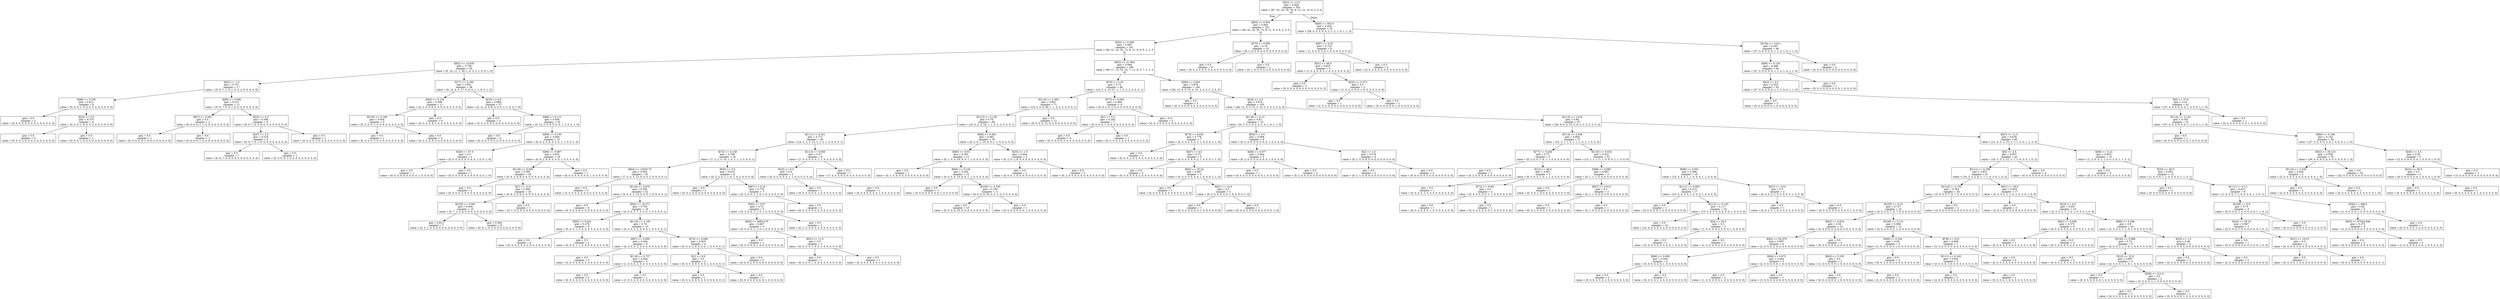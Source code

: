 digraph Tree {
node [shape=box] ;
0 [label="X[22] <= 13.5\ngini = 0.828\nsamples = 303\nvalue = [87, 32, 24, 16, 76, 8, 13, 10, 10, 9, 2, 4, 6\n6]"] ;
1 [label="X[83] <= 0.054\ngini = 0.843\nsamples = 251\nvalue = [49, 32, 24, 16, 72, 8, 11, 9, 8, 8, 2, 3, 5\n4]"] ;
0 -> 1 [labeldistance=2.5, labelangle=45, headlabel="True"] ;
2 [label="X[25] <= 0.408\ngini = 0.845\nsamples = 241\nvalue = [40, 31, 24, 16, 72, 8, 11, 9, 8, 8, 2, 3, 5\n4]"] ;
1 -> 2 ;
3 [label="X[62] <= 10.635\ngini = 0.756\nsamples = 55\nvalue = [0, 14, 11, 1, 20, 1, 0, 3, 3, 1, 0, 0, 1, 0]"] ;
2 -> 3 ;
4 [label="X[53] <= 1.5\ngini = 0.747\nsamples = 17\nvalue = [0, 0, 7, 1, 3, 1, 0, 3, 2, 0, 0, 0, 0, 0]"] ;
3 -> 4 ;
5 [label="X[89] <= 0.333\ngini = 0.611\nsamples = 6\nvalue = [0, 0, 0, 1, 0, 0, 0, 3, 2, 0, 0, 0, 0, 0]"] ;
4 -> 5 ;
6 [label="gini = 0.0\nsamples = 2\nvalue = [0, 0, 0, 0, 0, 0, 0, 0, 2, 0, 0, 0, 0, 0]"] ;
5 -> 6 ;
7 [label="X[22] <= 0.5\ngini = 0.375\nsamples = 4\nvalue = [0, 0, 0, 1, 0, 0, 0, 3, 0, 0, 0, 0, 0, 0]"] ;
5 -> 7 ;
8 [label="gini = 0.0\nsamples = 3\nvalue = [0, 0, 0, 0, 0, 0, 0, 3, 0, 0, 0, 0, 0, 0]"] ;
7 -> 8 ;
9 [label="gini = 0.0\nsamples = 1\nvalue = [0, 0, 0, 1, 0, 0, 0, 0, 0, 0, 0, 0, 0, 0]"] ;
7 -> 9 ;
10 [label="X[85] <= 0.586\ngini = 0.512\nsamples = 11\nvalue = [0, 0, 7, 0, 3, 1, 0, 0, 0, 0, 0, 0, 0, 0]"] ;
4 -> 10 ;
11 [label="X[67] <= 0.091\ngini = 0.5\nsamples = 2\nvalue = [0, 0, 0, 0, 1, 1, 0, 0, 0, 0, 0, 0, 0, 0]"] ;
10 -> 11 ;
12 [label="gini = 0.0\nsamples = 1\nvalue = [0, 0, 0, 0, 0, 1, 0, 0, 0, 0, 0, 0, 0, 0]"] ;
11 -> 12 ;
13 [label="gini = 0.0\nsamples = 1\nvalue = [0, 0, 0, 0, 1, 0, 0, 0, 0, 0, 0, 0, 0, 0]"] ;
11 -> 13 ;
14 [label="X[53] <= 4.5\ngini = 0.346\nsamples = 9\nvalue = [0, 0, 7, 0, 2, 0, 0, 0, 0, 0, 0, 0, 0, 0]"] ;
10 -> 14 ;
15 [label="X[47] <= 2.5\ngini = 0.219\nsamples = 8\nvalue = [0, 0, 7, 0, 1, 0, 0, 0, 0, 0, 0, 0, 0, 0]"] ;
14 -> 15 ;
16 [label="gini = 0.0\nsamples = 7\nvalue = [0, 0, 7, 0, 0, 0, 0, 0, 0, 0, 0, 0, 0, 0]"] ;
15 -> 16 ;
17 [label="gini = 0.0\nsamples = 1\nvalue = [0, 0, 0, 0, 1, 0, 0, 0, 0, 0, 0, 0, 0, 0]"] ;
15 -> 17 ;
18 [label="gini = 0.0\nsamples = 1\nvalue = [0, 0, 0, 0, 1, 0, 0, 0, 0, 0, 0, 0, 0, 0]"] ;
14 -> 18 ;
19 [label="X[77] <= 0.186\ngini = 0.651\nsamples = 38\nvalue = [0, 14, 4, 0, 17, 0, 0, 0, 1, 1, 0, 0, 1, 0]"] ;
3 -> 19 ;
20 [label="X[94] <= 0.134\ngini = 0.298\nsamples = 11\nvalue = [0, 2, 0, 0, 9, 0, 0, 0, 0, 0, 0, 0, 0, 0]"] ;
19 -> 20 ;
21 [label="X[105] <= 0.166\ngini = 0.444\nsamples = 3\nvalue = [0, 2, 0, 0, 1, 0, 0, 0, 0, 0, 0, 0, 0, 0]"] ;
20 -> 21 ;
22 [label="gini = 0.0\nsamples = 1\nvalue = [0, 0, 0, 0, 1, 0, 0, 0, 0, 0, 0, 0, 0, 0]"] ;
21 -> 22 ;
23 [label="gini = 0.0\nsamples = 2\nvalue = [0, 2, 0, 0, 0, 0, 0, 0, 0, 0, 0, 0, 0, 0]"] ;
21 -> 23 ;
24 [label="gini = 0.0\nsamples = 8\nvalue = [0, 0, 0, 0, 8, 0, 0, 0, 0, 0, 0, 0, 0, 0]"] ;
20 -> 24 ;
25 [label="X[19] <= 0.5\ngini = 0.689\nsamples = 27\nvalue = [0, 12, 4, 0, 8, 0, 0, 0, 1, 1, 0, 0, 1, 0]"] ;
19 -> 25 ;
26 [label="gini = 0.0\nsamples = 2\nvalue = [0, 0, 2, 0, 0, 0, 0, 0, 0, 0, 0, 0, 0, 0]"] ;
25 -> 26 ;
27 [label="X[86] <= 0.112\ngini = 0.656\nsamples = 25\nvalue = [0, 12, 2, 0, 8, 0, 0, 0, 1, 1, 0, 0, 1, 0]"] ;
25 -> 27 ;
28 [label="gini = 0.0\nsamples = 4\nvalue = [0, 4, 0, 0, 0, 0, 0, 0, 0, 0, 0, 0, 0, 0]"] ;
27 -> 28 ;
29 [label="X[86] <= 0.155\ngini = 0.694\nsamples = 21\nvalue = [0, 8, 2, 0, 8, 0, 0, 0, 1, 1, 0, 0, 1, 0]"] ;
27 -> 29 ;
30 [label="X[20] <= 57.0\ngini = 0.5\nsamples = 2\nvalue = [0, 0, 0, 0, 0, 0, 0, 0, 0, 1, 0, 0, 1, 0]"] ;
29 -> 30 ;
31 [label="gini = 0.0\nsamples = 1\nvalue = [0, 0, 0, 0, 0, 0, 0, 0, 0, 1, 0, 0, 0, 0]"] ;
30 -> 31 ;
32 [label="gini = 0.0\nsamples = 1\nvalue = [0, 0, 0, 0, 0, 0, 0, 0, 0, 0, 0, 0, 1, 0]"] ;
30 -> 32 ;
33 [label="X[96] <= 0.087\ngini = 0.632\nsamples = 19\nvalue = [0, 8, 2, 0, 8, 0, 0, 0, 1, 0, 0, 0, 0, 0]"] ;
29 -> 33 ;
34 [label="X[118] <= 0.035\ngini = 0.593\nsamples = 18\nvalue = [0, 8, 2, 0, 8, 0, 0, 0, 0, 0, 0, 0, 0, 0]"] ;
33 -> 34 ;
35 [label="gini = 0.0\nsamples = 2\nvalue = [0, 0, 0, 0, 2, 0, 0, 0, 0, 0, 0, 0, 0, 0]"] ;
34 -> 35 ;
36 [label="X[7] <= 13.5\ngini = 0.594\nsamples = 16\nvalue = [0, 8, 2, 0, 6, 0, 0, 0, 0, 0, 0, 0, 0, 0]"] ;
34 -> 36 ;
37 [label="X[100] <= 0.091\ngini = 0.604\nsamples = 15\nvalue = [0, 7, 2, 0, 6, 0, 0, 0, 0, 0, 0, 0, 0, 0]"] ;
36 -> 37 ;
38 [label="gini = 0.612\nsamples = 7\nvalue = [0, 3, 1, 0, 3, 0, 0, 0, 0, 0, 0, 0, 0, 0]"] ;
37 -> 38 ;
39 [label="gini = 0.594\nsamples = 8\nvalue = [0, 4, 1, 0, 3, 0, 0, 0, 0, 0, 0, 0, 0, 0]"] ;
37 -> 39 ;
40 [label="gini = 0.0\nsamples = 1\nvalue = [0, 1, 0, 0, 0, 0, 0, 0, 0, 0, 0, 0, 0, 0]"] ;
36 -> 40 ;
41 [label="gini = 0.0\nsamples = 1\nvalue = [0, 0, 0, 0, 0, 0, 0, 0, 1, 0, 0, 0, 0, 0]"] ;
33 -> 41 ;
42 [label="X[62] <= 21.094\ngini = 0.846\nsamples = 186\nvalue = [40, 17, 13, 15, 52, 7, 11, 6, 5, 7, 2, 3, 4\n4]"] ;
2 -> 42 ;
43 [label="X[70] <= 0.16\ngini = 0.73\nsamples = 80\nvalue = [14, 5, 4, 10, 37, 1, 1, 3, 2, 2, 0, 0, 0, 1]"] ;
42 -> 43 ;
44 [label="X[114] <= 2.365\ngini = 0.691\nsamples = 71\nvalue = [14, 5, 2, 4, 36, 1, 1, 3, 2, 2, 0, 0, 0, 1]"] ;
43 -> 44 ;
45 [label="X[112] <= 0.128\ngini = 0.76\nsamples = 59\nvalue = [14, 5, 2, 4, 24, 1, 1, 3, 2, 2, 0, 0, 0, 1]"] ;
44 -> 45 ;
46 [label="X[111] <= 0.321\ngini = 0.772\nsamples = 43\nvalue = [14, 2, 2, 3, 14, 1, 1, 2, 1, 2, 0, 0, 0, 1]"] ;
45 -> 46 ;
47 [label="X[72] <= 0.148\ngini = 0.766\nsamples = 34\nvalue = [7, 2, 2, 3, 14, 1, 0, 1, 1, 2, 0, 0, 0, 1]"] ;
46 -> 47 ;
48 [label="X[64] <= 10203.75\ngini = 0.634\nsamples = 25\nvalue = [7, 0, 0, 3, 13, 0, 0, 0, 1, 0, 0, 0, 0, 1]"] ;
47 -> 48 ;
49 [label="gini = 0.0\nsamples = 3\nvalue = [3, 0, 0, 0, 0, 0, 0, 0, 0, 0, 0, 0, 0, 0]"] ;
48 -> 49 ;
50 [label="X[116] <= 0.675\ngini = 0.595\nsamples = 22\nvalue = [4, 0, 0, 3, 13, 0, 0, 0, 1, 0, 0, 0, 0, 1]"] ;
48 -> 50 ;
51 [label="gini = 0.0\nsamples = 6\nvalue = [0, 0, 0, 0, 6, 0, 0, 0, 0, 0, 0, 0, 0, 0]"] ;
50 -> 51 ;
52 [label="X[62] <= 16.371\ngini = 0.703\nsamples = 16\nvalue = [4, 0, 0, 3, 7, 0, 0, 0, 1, 0, 0, 0, 0, 1]"] ;
50 -> 52 ;
53 [label="X[93] <= 0.041\ngini = 0.278\nsamples = 6\nvalue = [0, 0, 0, 1, 5, 0, 0, 0, 0, 0, 0, 0, 0, 0]"] ;
52 -> 53 ;
54 [label="gini = 0.0\nsamples = 4\nvalue = [0, 0, 0, 0, 4, 0, 0, 0, 0, 0, 0, 0, 0, 0]"] ;
53 -> 54 ;
55 [label="gini = 0.5\nsamples = 2\nvalue = [0, 0, 0, 1, 1, 0, 0, 0, 0, 0, 0, 0, 0, 0]"] ;
53 -> 55 ;
56 [label="X[114] <= 2.193\ngini = 0.74\nsamples = 10\nvalue = [4, 0, 0, 2, 2, 0, 0, 0, 1, 0, 0, 0, 0, 1]"] ;
52 -> 56 ;
57 [label="X[87] <= 0.069\ngini = 0.444\nsamples = 6\nvalue = [4, 0, 0, 0, 2, 0, 0, 0, 0, 0, 0, 0, 0, 0]"] ;
56 -> 57 ;
58 [label="gini = 0.0\nsamples = 3\nvalue = [3, 0, 0, 0, 0, 0, 0, 0, 0, 0, 0, 0, 0, 0]"] ;
57 -> 58 ;
59 [label="X[116] <= 0.727\ngini = 0.444\nsamples = 3\nvalue = [1, 0, 0, 0, 2, 0, 0, 0, 0, 0, 0, 0, 0, 0]"] ;
57 -> 59 ;
60 [label="gini = 0.0\nsamples = 2\nvalue = [0, 0, 0, 0, 2, 0, 0, 0, 0, 0, 0, 0, 0, 0]"] ;
59 -> 60 ;
61 [label="gini = 0.0\nsamples = 1\nvalue = [1, 0, 0, 0, 0, 0, 0, 0, 0, 0, 0, 0, 0, 0]"] ;
59 -> 61 ;
62 [label="X[74] <= 0.009\ngini = 0.625\nsamples = 4\nvalue = [0, 0, 0, 2, 0, 0, 0, 0, 1, 0, 0, 0, 0, 1]"] ;
56 -> 62 ;
63 [label="X[1] <= 8.5\ngini = 0.5\nsamples = 2\nvalue = [0, 0, 0, 0, 0, 0, 0, 0, 1, 0, 0, 0, 0, 1]"] ;
62 -> 63 ;
64 [label="gini = 0.0\nsamples = 1\nvalue = [0, 0, 0, 0, 0, 0, 0, 0, 0, 0, 0, 0, 0, 1]"] ;
63 -> 64 ;
65 [label="gini = 0.0\nsamples = 1\nvalue = [0, 0, 0, 0, 0, 0, 0, 0, 1, 0, 0, 0, 0, 0]"] ;
63 -> 65 ;
66 [label="gini = 0.0\nsamples = 2\nvalue = [0, 0, 0, 2, 0, 0, 0, 0, 0, 0, 0, 0, 0, 0]"] ;
62 -> 66 ;
67 [label="X[35] <= 0.5\ngini = 0.815\nsamples = 9\nvalue = [0, 2, 2, 0, 1, 1, 0, 1, 0, 2, 0, 0, 0, 0]"] ;
47 -> 67 ;
68 [label="gini = 0.0\nsamples = 2\nvalue = [0, 0, 2, 0, 0, 0, 0, 0, 0, 0, 0, 0, 0, 0]"] ;
67 -> 68 ;
69 [label="X[87] <= 0.16\ngini = 0.776\nsamples = 7\nvalue = [0, 2, 0, 0, 1, 1, 0, 1, 0, 2, 0, 0, 0, 0]"] ;
67 -> 69 ;
70 [label="X[93] <= 0.07\ngini = 0.72\nsamples = 5\nvalue = [0, 2, 0, 0, 1, 1, 0, 1, 0, 0, 0, 0, 0, 0]"] ;
69 -> 70 ;
71 [label="X[64] <= 4900.275\ngini = 0.667\nsamples = 3\nvalue = [0, 0, 0, 0, 1, 1, 0, 1, 0, 0, 0, 0, 0, 0]"] ;
70 -> 71 ;
72 [label="gini = 0.0\nsamples = 1\nvalue = [0, 0, 0, 0, 0, 1, 0, 0, 0, 0, 0, 0, 0, 0]"] ;
71 -> 72 ;
73 [label="X[51] <= 11.5\ngini = 0.5\nsamples = 2\nvalue = [0, 0, 0, 0, 1, 0, 0, 1, 0, 0, 0, 0, 0, 0]"] ;
71 -> 73 ;
74 [label="gini = 0.0\nsamples = 1\nvalue = [0, 0, 0, 0, 1, 0, 0, 0, 0, 0, 0, 0, 0, 0]"] ;
73 -> 74 ;
75 [label="gini = 0.0\nsamples = 1\nvalue = [0, 0, 0, 0, 0, 0, 0, 1, 0, 0, 0, 0, 0, 0]"] ;
73 -> 75 ;
76 [label="gini = 0.0\nsamples = 2\nvalue = [0, 2, 0, 0, 0, 0, 0, 0, 0, 0, 0, 0, 0, 0]"] ;
70 -> 76 ;
77 [label="gini = 0.0\nsamples = 2\nvalue = [0, 0, 0, 0, 0, 0, 0, 0, 0, 2, 0, 0, 0, 0]"] ;
69 -> 77 ;
78 [label="X[113] <= 0.056\ngini = 0.37\nsamples = 9\nvalue = [7, 0, 0, 0, 0, 0, 1, 1, 0, 0, 0, 0, 0, 0]"] ;
46 -> 78 ;
79 [label="X[33] <= 6.5\ngini = 0.5\nsamples = 2\nvalue = [0, 0, 0, 0, 0, 0, 1, 1, 0, 0, 0, 0, 0, 0]"] ;
78 -> 79 ;
80 [label="gini = 0.0\nsamples = 1\nvalue = [0, 0, 0, 0, 0, 0, 1, 0, 0, 0, 0, 0, 0, 0]"] ;
79 -> 80 ;
81 [label="gini = 0.0\nsamples = 1\nvalue = [0, 0, 0, 0, 0, 0, 0, 1, 0, 0, 0, 0, 0, 0]"] ;
79 -> 81 ;
82 [label="gini = 0.0\nsamples = 7\nvalue = [7, 0, 0, 0, 0, 0, 0, 0, 0, 0, 0, 0, 0, 0]"] ;
78 -> 82 ;
83 [label="X[86] <= 0.363\ngini = 0.562\nsamples = 16\nvalue = [0, 3, 0, 1, 10, 0, 0, 1, 1, 0, 0, 0, 0, 0]"] ;
45 -> 83 ;
84 [label="X[90] <= 0.03\ngini = 0.391\nsamples = 13\nvalue = [0, 1, 0, 0, 10, 0, 0, 1, 1, 0, 0, 0, 0, 0]"] ;
83 -> 84 ;
85 [label="gini = 0.0\nsamples = 1\nvalue = [0, 1, 0, 0, 0, 0, 0, 0, 0, 0, 0, 0, 0, 0]"] ;
84 -> 85 ;
86 [label="X[94] <= 0.134\ngini = 0.292\nsamples = 12\nvalue = [0, 0, 0, 0, 10, 0, 0, 1, 1, 0, 0, 0, 0, 0]"] ;
84 -> 86 ;
87 [label="gini = 0.0\nsamples = 1\nvalue = [0, 0, 0, 0, 0, 0, 0, 0, 1, 0, 0, 0, 0, 0]"] ;
86 -> 87 ;
88 [label="X[100] <= 0.195\ngini = 0.165\nsamples = 11\nvalue = [0, 0, 0, 0, 10, 0, 0, 1, 0, 0, 0, 0, 0, 0]"] ;
86 -> 88 ;
89 [label="gini = 0.0\nsamples = 10\nvalue = [0, 0, 0, 0, 10, 0, 0, 0, 0, 0, 0, 0, 0, 0]"] ;
88 -> 89 ;
90 [label="gini = 0.0\nsamples = 1\nvalue = [0, 0, 0, 0, 0, 0, 0, 1, 0, 0, 0, 0, 0, 0]"] ;
88 -> 90 ;
91 [label="X[33] <= 1.0\ngini = 0.444\nsamples = 3\nvalue = [0, 2, 0, 1, 0, 0, 0, 0, 0, 0, 0, 0, 0, 0]"] ;
83 -> 91 ;
92 [label="gini = 0.0\nsamples = 1\nvalue = [0, 0, 0, 1, 0, 0, 0, 0, 0, 0, 0, 0, 0, 0]"] ;
91 -> 92 ;
93 [label="gini = 0.0\nsamples = 2\nvalue = [0, 2, 0, 0, 0, 0, 0, 0, 0, 0, 0, 0, 0, 0]"] ;
91 -> 93 ;
94 [label="gini = 0.0\nsamples = 12\nvalue = [0, 0, 0, 0, 12, 0, 0, 0, 0, 0, 0, 0, 0, 0]"] ;
44 -> 94 ;
95 [label="X[73] <= 0.095\ngini = 0.494\nsamples = 9\nvalue = [0, 0, 2, 6, 1, 0, 0, 0, 0, 0, 0, 0, 0, 0]"] ;
43 -> 95 ;
96 [label="X[1] <= 5.0\ngini = 0.245\nsamples = 7\nvalue = [0, 0, 0, 6, 1, 0, 0, 0, 0, 0, 0, 0, 0, 0]"] ;
95 -> 96 ;
97 [label="gini = 0.0\nsamples = 6\nvalue = [0, 0, 0, 6, 0, 0, 0, 0, 0, 0, 0, 0, 0, 0]"] ;
96 -> 97 ;
98 [label="gini = 0.0\nsamples = 1\nvalue = [0, 0, 0, 0, 1, 0, 0, 0, 0, 0, 0, 0, 0, 0]"] ;
96 -> 98 ;
99 [label="gini = 0.0\nsamples = 2\nvalue = [0, 0, 2, 0, 0, 0, 0, 0, 0, 0, 0, 0, 0, 0]"] ;
95 -> 99 ;
100 [label="X[96] <= 0.003\ngini = 0.878\nsamples = 106\nvalue = [26, 12, 9, 5, 15, 6, 10, 3, 3, 5, 2, 3, 4, 3]"] ;
42 -> 100 ;
101 [label="gini = 0.0\nsamples = 3\nvalue = [0, 0, 0, 0, 0, 3, 0, 0, 0, 0, 0, 0, 0, 0]"] ;
100 -> 101 ;
102 [label="X[34] <= 2.5\ngini = 0.874\nsamples = 103\nvalue = [26, 12, 9, 5, 15, 3, 10, 3, 3, 5, 2, 3, 4, 3]"] ;
100 -> 102 ;
103 [label="X[118] <= 0.12\ngini = 0.82\nsamples = 16\nvalue = [0, 3, 5, 2, 0, 0, 2, 1, 0, 1, 0, 1, 1, 0]"] ;
102 -> 103 ;
104 [label="X[70] <= 0.025\ngini = 0.776\nsamples = 7\nvalue = [0, 0, 0, 2, 0, 0, 2, 1, 0, 0, 0, 1, 1, 0]"] ;
103 -> 104 ;
105 [label="gini = 0.0\nsamples = 2\nvalue = [0, 0, 0, 2, 0, 0, 0, 0, 0, 0, 0, 0, 0, 0]"] ;
104 -> 105 ;
106 [label="X[47] <= 4.5\ngini = 0.72\nsamples = 5\nvalue = [0, 0, 0, 0, 0, 0, 2, 1, 0, 0, 0, 1, 1, 0]"] ;
104 -> 106 ;
107 [label="gini = 0.0\nsamples = 2\nvalue = [0, 0, 0, 0, 0, 0, 2, 0, 0, 0, 0, 0, 0, 0]"] ;
106 -> 107 ;
108 [label="X[62] <= 35.24\ngini = 0.667\nsamples = 3\nvalue = [0, 0, 0, 0, 0, 0, 0, 1, 0, 0, 0, 1, 1, 0]"] ;
106 -> 108 ;
109 [label="gini = 0.0\nsamples = 1\nvalue = [0, 0, 0, 0, 0, 0, 0, 0, 0, 0, 0, 1, 0, 0]"] ;
108 -> 109 ;
110 [label="X[61] <= 14.5\ngini = 0.5\nsamples = 2\nvalue = [0, 0, 0, 0, 0, 0, 0, 1, 0, 0, 0, 0, 1, 0]"] ;
108 -> 110 ;
111 [label="gini = 0.0\nsamples = 1\nvalue = [0, 0, 0, 0, 0, 0, 0, 1, 0, 0, 0, 0, 0, 0]"] ;
110 -> 111 ;
112 [label="gini = 0.0\nsamples = 1\nvalue = [0, 0, 0, 0, 0, 0, 0, 0, 0, 0, 0, 0, 1, 0]"] ;
110 -> 112 ;
113 [label="X[53] <= 3.5\ngini = 0.568\nsamples = 9\nvalue = [0, 3, 5, 0, 0, 0, 0, 0, 0, 1, 0, 0, 0, 0]"] ;
103 -> 113 ;
114 [label="X[86] <= 0.077\ngini = 0.444\nsamples = 3\nvalue = [0, 2, 0, 0, 0, 0, 0, 0, 0, 1, 0, 0, 0, 0]"] ;
113 -> 114 ;
115 [label="gini = 0.0\nsamples = 1\nvalue = [0, 0, 0, 0, 0, 0, 0, 0, 0, 1, 0, 0, 0, 0]"] ;
114 -> 115 ;
116 [label="gini = 0.0\nsamples = 2\nvalue = [0, 2, 0, 0, 0, 0, 0, 0, 0, 0, 0, 0, 0, 0]"] ;
114 -> 116 ;
117 [label="X[2] <= 1.5\ngini = 0.278\nsamples = 6\nvalue = [0, 1, 5, 0, 0, 0, 0, 0, 0, 0, 0, 0, 0, 0]"] ;
113 -> 117 ;
118 [label="gini = 0.5\nsamples = 2\nvalue = [0, 1, 1, 0, 0, 0, 0, 0, 0, 0, 0, 0, 0, 0]"] ;
117 -> 118 ;
119 [label="gini = 0.0\nsamples = 4\nvalue = [0, 0, 4, 0, 0, 0, 0, 0, 0, 0, 0, 0, 0, 0]"] ;
117 -> 119 ;
120 [label="X[114] <= 2.216\ngini = 0.85\nsamples = 87\nvalue = [26, 9, 4, 3, 15, 3, 8, 2, 3, 4, 2, 2, 3, 3]"] ;
102 -> 120 ;
121 [label="X[114] <= 2.028\ngini = 0.664\nsamples = 27\nvalue = [15, 3, 1, 1, 2, 1, 1, 1, 0, 1, 1, 0, 0, 0]"] ;
120 -> 121 ;
122 [label="X[77] <= 0.204\ngini = 0.72\nsamples = 5\nvalue = [0, 2, 0, 0, 1, 0, 1, 1, 0, 0, 0, 0, 0, 0]"] ;
121 -> 122 ;
123 [label="gini = 0.0\nsamples = 2\nvalue = [0, 2, 0, 0, 0, 0, 0, 0, 0, 0, 0, 0, 0, 0]"] ;
122 -> 123 ;
124 [label="X[15] <= 48.0\ngini = 0.667\nsamples = 3\nvalue = [0, 0, 0, 0, 1, 0, 1, 1, 0, 0, 0, 0, 0, 0]"] ;
122 -> 124 ;
125 [label="gini = 0.0\nsamples = 1\nvalue = [0, 0, 0, 0, 1, 0, 0, 0, 0, 0, 0, 0, 0, 0]"] ;
124 -> 125 ;
126 [label="X[72] <= 0.061\ngini = 0.5\nsamples = 2\nvalue = [0, 0, 0, 0, 0, 0, 1, 1, 0, 0, 0, 0, 0, 0]"] ;
124 -> 126 ;
127 [label="gini = 0.0\nsamples = 1\nvalue = [0, 0, 0, 0, 0, 0, 1, 0, 0, 0, 0, 0, 0, 0]"] ;
126 -> 127 ;
128 [label="gini = 0.0\nsamples = 1\nvalue = [0, 0, 0, 0, 0, 0, 0, 1, 0, 0, 0, 0, 0, 0]"] ;
126 -> 128 ;
129 [label="X[110] <= 0.024\ngini = 0.521\nsamples = 22\nvalue = [15, 1, 1, 1, 1, 1, 0, 0, 0, 1, 1, 0, 0, 0]"] ;
121 -> 129 ;
130 [label="X[99] <= 0.085\ngini = 0.667\nsamples = 3\nvalue = [0, 1, 1, 1, 0, 0, 0, 0, 0, 0, 0, 0, 0, 0]"] ;
129 -> 130 ;
131 [label="gini = 0.0\nsamples = 1\nvalue = [0, 0, 0, 1, 0, 0, 0, 0, 0, 0, 0, 0, 0, 0]"] ;
130 -> 131 ;
132 [label="X[67] <= 0.013\ngini = 0.5\nsamples = 2\nvalue = [0, 1, 1, 0, 0, 0, 0, 0, 0, 0, 0, 0, 0, 0]"] ;
130 -> 132 ;
133 [label="gini = 0.0\nsamples = 1\nvalue = [0, 0, 1, 0, 0, 0, 0, 0, 0, 0, 0, 0, 0, 0]"] ;
132 -> 133 ;
134 [label="gini = 0.0\nsamples = 1\nvalue = [0, 1, 0, 0, 0, 0, 0, 0, 0, 0, 0, 0, 0, 0]"] ;
132 -> 134 ;
135 [label="X[68] <= 0.001\ngini = 0.366\nsamples = 19\nvalue = [15, 0, 0, 0, 1, 1, 0, 0, 0, 1, 1, 0, 0, 0]"] ;
129 -> 135 ;
136 [label="X[111] <= 0.059\ngini = 0.215\nsamples = 17\nvalue = [15, 0, 0, 0, 0, 1, 0, 0, 0, 1, 0, 0, 0, 0]"] ;
135 -> 136 ;
137 [label="gini = 0.0\nsamples = 1\nvalue = [0, 0, 0, 0, 0, 1, 0, 0, 0, 0, 0, 0, 0, 0]"] ;
136 -> 137 ;
138 [label="X[112] <= 0.102\ngini = 0.117\nsamples = 16\nvalue = [15, 0, 0, 0, 0, 0, 0, 0, 0, 1, 0, 0, 0, 0]"] ;
136 -> 138 ;
139 [label="gini = 0.0\nsamples = 14\nvalue = [14, 0, 0, 0, 0, 0, 0, 0, 0, 0, 0, 0, 0, 0]"] ;
138 -> 139 ;
140 [label="X[4] <= 20.5\ngini = 0.5\nsamples = 2\nvalue = [1, 0, 0, 0, 0, 0, 0, 0, 0, 1, 0, 0, 0, 0]"] ;
138 -> 140 ;
141 [label="gini = 0.0\nsamples = 1\nvalue = [0, 0, 0, 0, 0, 0, 0, 0, 0, 1, 0, 0, 0, 0]"] ;
140 -> 141 ;
142 [label="gini = 0.0\nsamples = 1\nvalue = [1, 0, 0, 0, 0, 0, 0, 0, 0, 0, 0, 0, 0, 0]"] ;
140 -> 142 ;
143 [label="X[27] <= 19.0\ngini = 0.5\nsamples = 2\nvalue = [0, 0, 0, 0, 1, 0, 0, 0, 0, 0, 1, 0, 0, 0]"] ;
135 -> 143 ;
144 [label="gini = 0.0\nsamples = 1\nvalue = [0, 0, 0, 0, 1, 0, 0, 0, 0, 0, 0, 0, 0, 0]"] ;
143 -> 144 ;
145 [label="gini = 0.0\nsamples = 1\nvalue = [0, 0, 0, 0, 0, 0, 0, 0, 0, 0, 1, 0, 0, 0]"] ;
143 -> 145 ;
146 [label="X[47] <= 11.5\ngini = 0.879\nsamples = 60\nvalue = [11, 6, 3, 2, 13, 2, 7, 1, 3, 3, 1, 2, 3, 3]"] ;
120 -> 146 ;
147 [label="X[9] <= 2.5\ngini = 0.837\nsamples = 45\nvalue = [10, 3, 3, 2, 12, 1, 7, 1, 0, 3, 0, 1, 0, 2]"] ;
146 -> 147 ;
148 [label="X[111] <= 0.188\ngini = 0.851\nsamples = 41\nvalue = [10, 3, 3, 2, 8, 1, 7, 1, 0, 3, 0, 1, 0, 2]"] ;
147 -> 148 ;
149 [label="X[114] <= 2.702\ngini = 0.764\nsamples = 24\nvalue = [5, 0, 3, 0, 7, 0, 7, 0, 0, 0, 0, 0, 0, 2]"] ;
148 -> 149 ;
150 [label="X[105] <= 0.22\ngini = 0.727\nsamples = 22\nvalue = [5, 0, 3, 0, 7, 0, 7, 0, 0, 0, 0, 0, 0, 0]"] ;
149 -> 150 ;
151 [label="X[93] <= 0.024\ngini = 0.56\nsamples = 10\nvalue = [2, 0, 0, 0, 2, 0, 6, 0, 0, 0, 0, 0, 0, 0]"] ;
150 -> 151 ;
152 [label="X[62] <= 52.478\ngini = 0.667\nsamples = 6\nvalue = [2, 0, 0, 0, 2, 0, 2, 0, 0, 0, 0, 0, 0, 0]"] ;
151 -> 152 ;
153 [label="X[66] <= 0.059\ngini = 0.444\nsamples = 3\nvalue = [0, 0, 0, 0, 2, 0, 1, 0, 0, 0, 0, 0, 0, 0]"] ;
152 -> 153 ;
154 [label="gini = 0.5\nsamples = 2\nvalue = [0, 0, 0, 0, 1, 0, 1, 0, 0, 0, 0, 0, 0, 0]"] ;
153 -> 154 ;
155 [label="gini = 0.0\nsamples = 1\nvalue = [0, 0, 0, 0, 1, 0, 0, 0, 0, 0, 0, 0, 0, 0]"] ;
153 -> 155 ;
156 [label="X[94] <= 0.075\ngini = 0.444\nsamples = 3\nvalue = [2, 0, 0, 0, 0, 0, 1, 0, 0, 0, 0, 0, 0, 0]"] ;
152 -> 156 ;
157 [label="gini = 0.5\nsamples = 2\nvalue = [1, 0, 0, 0, 0, 0, 1, 0, 0, 0, 0, 0, 0, 0]"] ;
156 -> 157 ;
158 [label="gini = 0.0\nsamples = 1\nvalue = [1, 0, 0, 0, 0, 0, 0, 0, 0, 0, 0, 0, 0, 0]"] ;
156 -> 158 ;
159 [label="gini = 0.0\nsamples = 4\nvalue = [0, 0, 0, 0, 0, 0, 4, 0, 0, 0, 0, 0, 0, 0]"] ;
151 -> 159 ;
160 [label="X[100] <= 0.121\ngini = 0.694\nsamples = 12\nvalue = [3, 0, 3, 0, 5, 0, 1, 0, 0, 0, 0, 0, 0, 0]"] ;
150 -> 160 ;
161 [label="X[69] <= 0.104\ngini = 0.56\nsamples = 5\nvalue = [1, 0, 3, 0, 0, 0, 1, 0, 0, 0, 0, 0, 0, 0]"] ;
160 -> 161 ;
162 [label="X[65] <= 0.105\ngini = 0.5\nsamples = 2\nvalue = [1, 0, 0, 0, 0, 0, 1, 0, 0, 0, 0, 0, 0, 0]"] ;
161 -> 162 ;
163 [label="gini = 0.0\nsamples = 1\nvalue = [0, 0, 0, 0, 0, 0, 1, 0, 0, 0, 0, 0, 0, 0]"] ;
162 -> 163 ;
164 [label="gini = 0.0\nsamples = 1\nvalue = [1, 0, 0, 0, 0, 0, 0, 0, 0, 0, 0, 0, 0, 0]"] ;
162 -> 164 ;
165 [label="gini = 0.0\nsamples = 3\nvalue = [0, 0, 3, 0, 0, 0, 0, 0, 0, 0, 0, 0, 0, 0]"] ;
161 -> 165 ;
166 [label="X[78] <= 0.01\ngini = 0.408\nsamples = 7\nvalue = [2, 0, 0, 0, 5, 0, 0, 0, 0, 0, 0, 0, 0, 0]"] ;
160 -> 166 ;
167 [label="X[111] <= 0.182\ngini = 0.444\nsamples = 3\nvalue = [2, 0, 0, 0, 1, 0, 0, 0, 0, 0, 0, 0, 0, 0]"] ;
166 -> 167 ;
168 [label="gini = 0.0\nsamples = 2\nvalue = [2, 0, 0, 0, 0, 0, 0, 0, 0, 0, 0, 0, 0, 0]"] ;
167 -> 168 ;
169 [label="gini = 0.0\nsamples = 1\nvalue = [0, 0, 0, 0, 1, 0, 0, 0, 0, 0, 0, 0, 0, 0]"] ;
167 -> 169 ;
170 [label="gini = 0.0\nsamples = 4\nvalue = [0, 0, 0, 0, 4, 0, 0, 0, 0, 0, 0, 0, 0, 0]"] ;
166 -> 170 ;
171 [label="gini = 0.0\nsamples = 2\nvalue = [0, 0, 0, 0, 0, 0, 0, 0, 0, 0, 0, 0, 0, 2]"] ;
149 -> 171 ;
172 [label="X[51] <= 20.0\ngini = 0.824\nsamples = 17\nvalue = [5, 3, 0, 2, 1, 1, 0, 1, 0, 3, 0, 1, 0, 0]"] ;
148 -> 172 ;
173 [label="gini = 0.0\nsamples = 3\nvalue = [3, 0, 0, 0, 0, 0, 0, 0, 0, 0, 0, 0, 0, 0]"] ;
172 -> 173 ;
174 [label="X[24] <= 4.0\ngini = 0.847\nsamples = 14\nvalue = [2, 3, 0, 2, 1, 1, 0, 1, 0, 3, 0, 1, 0, 0]"] ;
172 -> 174 ;
175 [label="X[91] <= 0.038\ngini = 0.375\nsamples = 4\nvalue = [0, 0, 0, 0, 0, 0, 0, 0, 0, 3, 0, 1, 0, 0]"] ;
174 -> 175 ;
176 [label="gini = 0.0\nsamples = 1\nvalue = [0, 0, 0, 0, 0, 0, 0, 0, 0, 0, 0, 1, 0, 0]"] ;
175 -> 176 ;
177 [label="gini = 0.0\nsamples = 3\nvalue = [0, 0, 0, 0, 0, 0, 0, 0, 0, 3, 0, 0, 0, 0]"] ;
175 -> 177 ;
178 [label="X[86] <= 0.286\ngini = 0.8\nsamples = 10\nvalue = [2, 3, 0, 2, 1, 1, 0, 1, 0, 0, 0, 0, 0, 0]"] ;
174 -> 178 ;
179 [label="X[100] <= 0.086\ngini = 0.72\nsamples = 5\nvalue = [0, 0, 0, 2, 1, 1, 0, 1, 0, 0, 0, 0, 0, 0]"] ;
178 -> 179 ;
180 [label="gini = 0.0\nsamples = 2\nvalue = [0, 0, 0, 2, 0, 0, 0, 0, 0, 0, 0, 0, 0, 0]"] ;
179 -> 180 ;
181 [label="X[15] <= 22.0\ngini = 0.667\nsamples = 3\nvalue = [0, 0, 0, 0, 1, 1, 0, 1, 0, 0, 0, 0, 0, 0]"] ;
179 -> 181 ;
182 [label="gini = 0.0\nsamples = 1\nvalue = [0, 0, 0, 0, 0, 0, 0, 1, 0, 0, 0, 0, 0, 0]"] ;
181 -> 182 ;
183 [label="X[59] <= 213.0\ngini = 0.5\nsamples = 2\nvalue = [0, 0, 0, 0, 1, 1, 0, 0, 0, 0, 0, 0, 0, 0]"] ;
181 -> 183 ;
184 [label="gini = 0.0\nsamples = 1\nvalue = [0, 0, 0, 0, 1, 0, 0, 0, 0, 0, 0, 0, 0, 0]"] ;
183 -> 184 ;
185 [label="gini = 0.0\nsamples = 1\nvalue = [0, 0, 0, 0, 0, 1, 0, 0, 0, 0, 0, 0, 0, 0]"] ;
183 -> 185 ;
186 [label="X[25] <= 1.2\ngini = 0.48\nsamples = 5\nvalue = [2, 3, 0, 0, 0, 0, 0, 0, 0, 0, 0, 0, 0, 0]"] ;
178 -> 186 ;
187 [label="gini = 0.0\nsamples = 3\nvalue = [0, 3, 0, 0, 0, 0, 0, 0, 0, 0, 0, 0, 0, 0]"] ;
186 -> 187 ;
188 [label="gini = 0.0\nsamples = 2\nvalue = [2, 0, 0, 0, 0, 0, 0, 0, 0, 0, 0, 0, 0, 0]"] ;
186 -> 188 ;
189 [label="gini = 0.0\nsamples = 4\nvalue = [0, 0, 0, 0, 4, 0, 0, 0, 0, 0, 0, 0, 0, 0]"] ;
147 -> 189 ;
190 [label="X[86] <= 0.22\ngini = 0.853\nsamples = 15\nvalue = [1, 3, 0, 0, 1, 1, 0, 0, 3, 0, 1, 1, 3, 1]"] ;
146 -> 190 ;
191 [label="gini = 0.0\nsamples = 3\nvalue = [0, 3, 0, 0, 0, 0, 0, 0, 0, 0, 0, 0, 0, 0]"] ;
190 -> 191 ;
192 [label="X[33] <= 40.5\ngini = 0.833\nsamples = 12\nvalue = [1, 0, 0, 0, 1, 1, 0, 0, 3, 0, 1, 1, 3, 1]"] ;
190 -> 192 ;
193 [label="gini = 0.0\nsamples = 3\nvalue = [0, 0, 0, 0, 0, 0, 0, 0, 0, 0, 0, 0, 3, 0]"] ;
192 -> 193 ;
194 [label="X[111] <= 0.13\ngini = 0.815\nsamples = 9\nvalue = [1, 0, 0, 0, 1, 1, 0, 0, 3, 0, 1, 1, 0, 1]"] ;
192 -> 194 ;
195 [label="X[108] <= 0.0\ngini = 0.75\nsamples = 4\nvalue = [0, 0, 0, 0, 1, 0, 0, 0, 0, 0, 1, 1, 0, 1]"] ;
194 -> 195 ;
196 [label="X[24] <= 35.15\ngini = 0.667\nsamples = 3\nvalue = [0, 0, 0, 0, 1, 0, 0, 0, 0, 0, 0, 1, 0, 1]"] ;
195 -> 196 ;
197 [label="gini = 0.0\nsamples = 1\nvalue = [0, 0, 0, 0, 0, 0, 0, 0, 0, 0, 0, 1, 0, 0]"] ;
196 -> 197 ;
198 [label="X[21] <= 103.0\ngini = 0.5\nsamples = 2\nvalue = [0, 0, 0, 0, 1, 0, 0, 0, 0, 0, 0, 0, 0, 1]"] ;
196 -> 198 ;
199 [label="gini = 0.0\nsamples = 1\nvalue = [0, 0, 0, 0, 1, 0, 0, 0, 0, 0, 0, 0, 0, 0]"] ;
198 -> 199 ;
200 [label="gini = 0.0\nsamples = 1\nvalue = [0, 0, 0, 0, 0, 0, 0, 0, 0, 0, 0, 0, 0, 1]"] ;
198 -> 200 ;
201 [label="gini = 0.0\nsamples = 1\nvalue = [0, 0, 0, 0, 0, 0, 0, 0, 0, 0, 1, 0, 0, 0]"] ;
195 -> 201 ;
202 [label="X[58] <= 388.0\ngini = 0.56\nsamples = 5\nvalue = [1, 0, 0, 0, 0, 1, 0, 0, 3, 0, 0, 0, 0, 0]"] ;
194 -> 202 ;
203 [label="X[63] <= 87544.648\ngini = 0.375\nsamples = 4\nvalue = [1, 0, 0, 0, 0, 0, 0, 0, 3, 0, 0, 0, 0, 0]"] ;
202 -> 203 ;
204 [label="gini = 0.0\nsamples = 2\nvalue = [0, 0, 0, 0, 0, 0, 0, 0, 2, 0, 0, 0, 0, 0]"] ;
203 -> 204 ;
205 [label="gini = 0.5\nsamples = 2\nvalue = [1, 0, 0, 0, 0, 0, 0, 0, 1, 0, 0, 0, 0, 0]"] ;
203 -> 205 ;
206 [label="gini = 0.0\nsamples = 1\nvalue = [0, 0, 0, 0, 0, 1, 0, 0, 0, 0, 0, 0, 0, 0]"] ;
202 -> 206 ;
207 [label="X[75] <= 0.095\ngini = 0.18\nsamples = 10\nvalue = [9, 1, 0, 0, 0, 0, 0, 0, 0, 0, 0, 0, 0, 0]"] ;
1 -> 207 ;
208 [label="gini = 0.0\nsamples = 9\nvalue = [9, 0, 0, 0, 0, 0, 0, 0, 0, 0, 0, 0, 0, 0]"] ;
207 -> 208 ;
209 [label="gini = 0.0\nsamples = 1\nvalue = [0, 1, 0, 0, 0, 0, 0, 0, 0, 0, 0, 0, 0, 0]"] ;
207 -> 209 ;
210 [label="X[60] <= 502.0\ngini = 0.454\nsamples = 52\nvalue = [38, 0, 0, 0, 4, 0, 2, 1, 2, 1, 0, 1, 1, 2]"] ;
0 -> 210 [labeldistance=2.5, labelangle=-45, headlabel="False"] ;
211 [label="X[87] <= 0.35\ngini = 0.722\nsamples = 6\nvalue = [1, 0, 0, 0, 2, 0, 1, 0, 0, 0, 0, 0, 0, 2]"] ;
210 -> 211 ;
212 [label="X[51] <= 46.5\ngini = 0.625\nsamples = 4\nvalue = [1, 0, 0, 0, 0, 0, 1, 0, 0, 0, 0, 0, 0, 2]"] ;
211 -> 212 ;
213 [label="gini = 0.0\nsamples = 2\nvalue = [0, 0, 0, 0, 0, 0, 0, 0, 0, 0, 0, 0, 0, 2]"] ;
212 -> 213 ;
214 [label="X[25] <= 0.373\ngini = 0.5\nsamples = 2\nvalue = [1, 0, 0, 0, 0, 0, 1, 0, 0, 0, 0, 0, 0, 0]"] ;
212 -> 214 ;
215 [label="gini = 0.0\nsamples = 1\nvalue = [1, 0, 0, 0, 0, 0, 0, 0, 0, 0, 0, 0, 0, 0]"] ;
214 -> 215 ;
216 [label="gini = 0.0\nsamples = 1\nvalue = [0, 0, 0, 0, 0, 0, 1, 0, 0, 0, 0, 0, 0, 0]"] ;
214 -> 216 ;
217 [label="gini = 0.0\nsamples = 2\nvalue = [0, 0, 0, 0, 2, 0, 0, 0, 0, 0, 0, 0, 0, 0]"] ;
211 -> 217 ;
218 [label="X[104] <= 0.011\ngini = 0.347\nsamples = 46\nvalue = [37, 0, 0, 0, 2, 0, 1, 1, 2, 1, 0, 1, 1, 0]"] ;
210 -> 218 ;
219 [label="X[66] <= 0.134\ngini = 0.288\nsamples = 44\nvalue = [37, 0, 0, 0, 0, 0, 1, 1, 2, 1, 0, 1, 1, 0]"] ;
218 -> 219 ;
220 [label="X[53] <= 5.5\ngini = 0.255\nsamples = 43\nvalue = [37, 0, 0, 0, 0, 0, 1, 1, 2, 0, 0, 1, 1, 0]"] ;
219 -> 220 ;
221 [label="gini = 0.0\nsamples = 1\nvalue = [0, 0, 0, 0, 0, 0, 1, 0, 0, 0, 0, 0, 0, 0]"] ;
220 -> 221 ;
222 [label="X[5] <= 37.0\ngini = 0.22\nsamples = 42\nvalue = [37, 0, 0, 0, 0, 0, 0, 1, 2, 0, 0, 1, 1, 0]"] ;
220 -> 222 ;
223 [label="X[114] <= 2.152\ngini = 0.183\nsamples = 41\nvalue = [37, 0, 0, 0, 0, 0, 0, 1, 1, 0, 0, 1, 1, 0]"] ;
222 -> 223 ;
224 [label="gini = 0.0\nsamples = 1\nvalue = [0, 0, 0, 0, 0, 0, 0, 0, 1, 0, 0, 0, 0, 0]"] ;
223 -> 224 ;
225 [label="X[86] <= 0.168\ngini = 0.142\nsamples = 40\nvalue = [37, 0, 0, 0, 0, 0, 0, 1, 0, 0, 0, 1, 1, 0]"] ;
223 -> 225 ;
226 [label="X[62] <= 28.123\ngini = 0.056\nsamples = 35\nvalue = [34, 0, 0, 0, 0, 0, 0, 0, 0, 0, 0, 0, 1, 0]"] ;
225 -> 226 ;
227 [label="X[114] <= 2.426\ngini = 0.444\nsamples = 3\nvalue = [2, 0, 0, 0, 0, 0, 0, 0, 0, 0, 0, 0, 1, 0]"] ;
226 -> 227 ;
228 [label="gini = 0.0\nsamples = 2\nvalue = [2, 0, 0, 0, 0, 0, 0, 0, 0, 0, 0, 0, 0, 0]"] ;
227 -> 228 ;
229 [label="gini = 0.0\nsamples = 1\nvalue = [0, 0, 0, 0, 0, 0, 0, 0, 0, 0, 0, 0, 1, 0]"] ;
227 -> 229 ;
230 [label="gini = 0.0\nsamples = 32\nvalue = [32, 0, 0, 0, 0, 0, 0, 0, 0, 0, 0, 0, 0, 0]"] ;
226 -> 230 ;
231 [label="X[45] <= 5.5\ngini = 0.56\nsamples = 5\nvalue = [3, 0, 0, 0, 0, 0, 0, 1, 0, 0, 0, 1, 0, 0]"] ;
225 -> 231 ;
232 [label="X[22] <= 30.0\ngini = 0.5\nsamples = 2\nvalue = [0, 0, 0, 0, 0, 0, 0, 1, 0, 0, 0, 1, 0, 0]"] ;
231 -> 232 ;
233 [label="gini = 0.0\nsamples = 1\nvalue = [0, 0, 0, 0, 0, 0, 0, 0, 0, 0, 0, 1, 0, 0]"] ;
232 -> 233 ;
234 [label="gini = 0.0\nsamples = 1\nvalue = [0, 0, 0, 0, 0, 0, 0, 1, 0, 0, 0, 0, 0, 0]"] ;
232 -> 234 ;
235 [label="gini = 0.0\nsamples = 3\nvalue = [3, 0, 0, 0, 0, 0, 0, 0, 0, 0, 0, 0, 0, 0]"] ;
231 -> 235 ;
236 [label="gini = 0.0\nsamples = 1\nvalue = [0, 0, 0, 0, 0, 0, 0, 0, 1, 0, 0, 0, 0, 0]"] ;
222 -> 236 ;
237 [label="gini = 0.0\nsamples = 1\nvalue = [0, 0, 0, 0, 0, 0, 0, 0, 0, 1, 0, 0, 0, 0]"] ;
219 -> 237 ;
238 [label="gini = 0.0\nsamples = 2\nvalue = [0, 0, 0, 0, 2, 0, 0, 0, 0, 0, 0, 0, 0, 0]"] ;
218 -> 238 ;
}